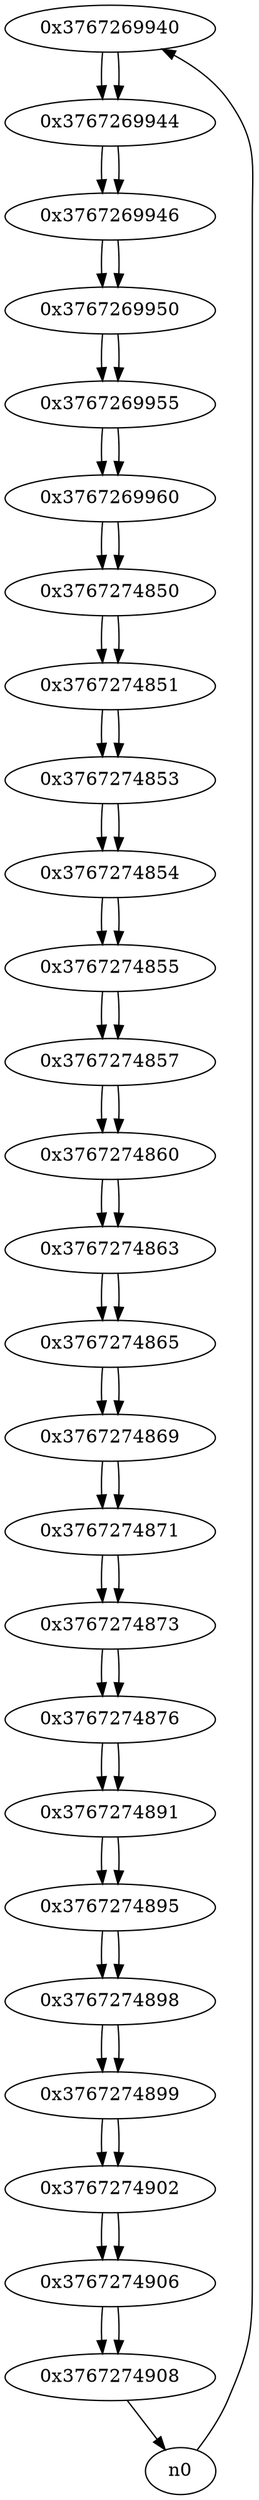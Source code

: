 digraph G{
/* nodes */
  n1 [label="0x3767269940"]
  n2 [label="0x3767269944"]
  n3 [label="0x3767269946"]
  n4 [label="0x3767269950"]
  n5 [label="0x3767269955"]
  n6 [label="0x3767269960"]
  n7 [label="0x3767274850"]
  n8 [label="0x3767274851"]
  n9 [label="0x3767274853"]
  n10 [label="0x3767274854"]
  n11 [label="0x3767274855"]
  n12 [label="0x3767274857"]
  n13 [label="0x3767274860"]
  n14 [label="0x3767274863"]
  n15 [label="0x3767274865"]
  n16 [label="0x3767274869"]
  n17 [label="0x3767274871"]
  n18 [label="0x3767274873"]
  n19 [label="0x3767274876"]
  n20 [label="0x3767274891"]
  n21 [label="0x3767274895"]
  n22 [label="0x3767274898"]
  n23 [label="0x3767274899"]
  n24 [label="0x3767274902"]
  n25 [label="0x3767274906"]
  n26 [label="0x3767274908"]
/* edges */
n1 -> n2;
n0 -> n1;
n2 -> n3;
n1 -> n2;
n3 -> n4;
n2 -> n3;
n4 -> n5;
n3 -> n4;
n5 -> n6;
n4 -> n5;
n6 -> n7;
n5 -> n6;
n7 -> n8;
n6 -> n7;
n8 -> n9;
n7 -> n8;
n9 -> n10;
n8 -> n9;
n10 -> n11;
n9 -> n10;
n11 -> n12;
n10 -> n11;
n12 -> n13;
n11 -> n12;
n13 -> n14;
n12 -> n13;
n14 -> n15;
n13 -> n14;
n15 -> n16;
n14 -> n15;
n16 -> n17;
n15 -> n16;
n17 -> n18;
n16 -> n17;
n18 -> n19;
n17 -> n18;
n19 -> n20;
n18 -> n19;
n20 -> n21;
n19 -> n20;
n21 -> n22;
n20 -> n21;
n22 -> n23;
n21 -> n22;
n23 -> n24;
n22 -> n23;
n24 -> n25;
n23 -> n24;
n25 -> n26;
n24 -> n25;
n26 -> n0;
n25 -> n26;
}
